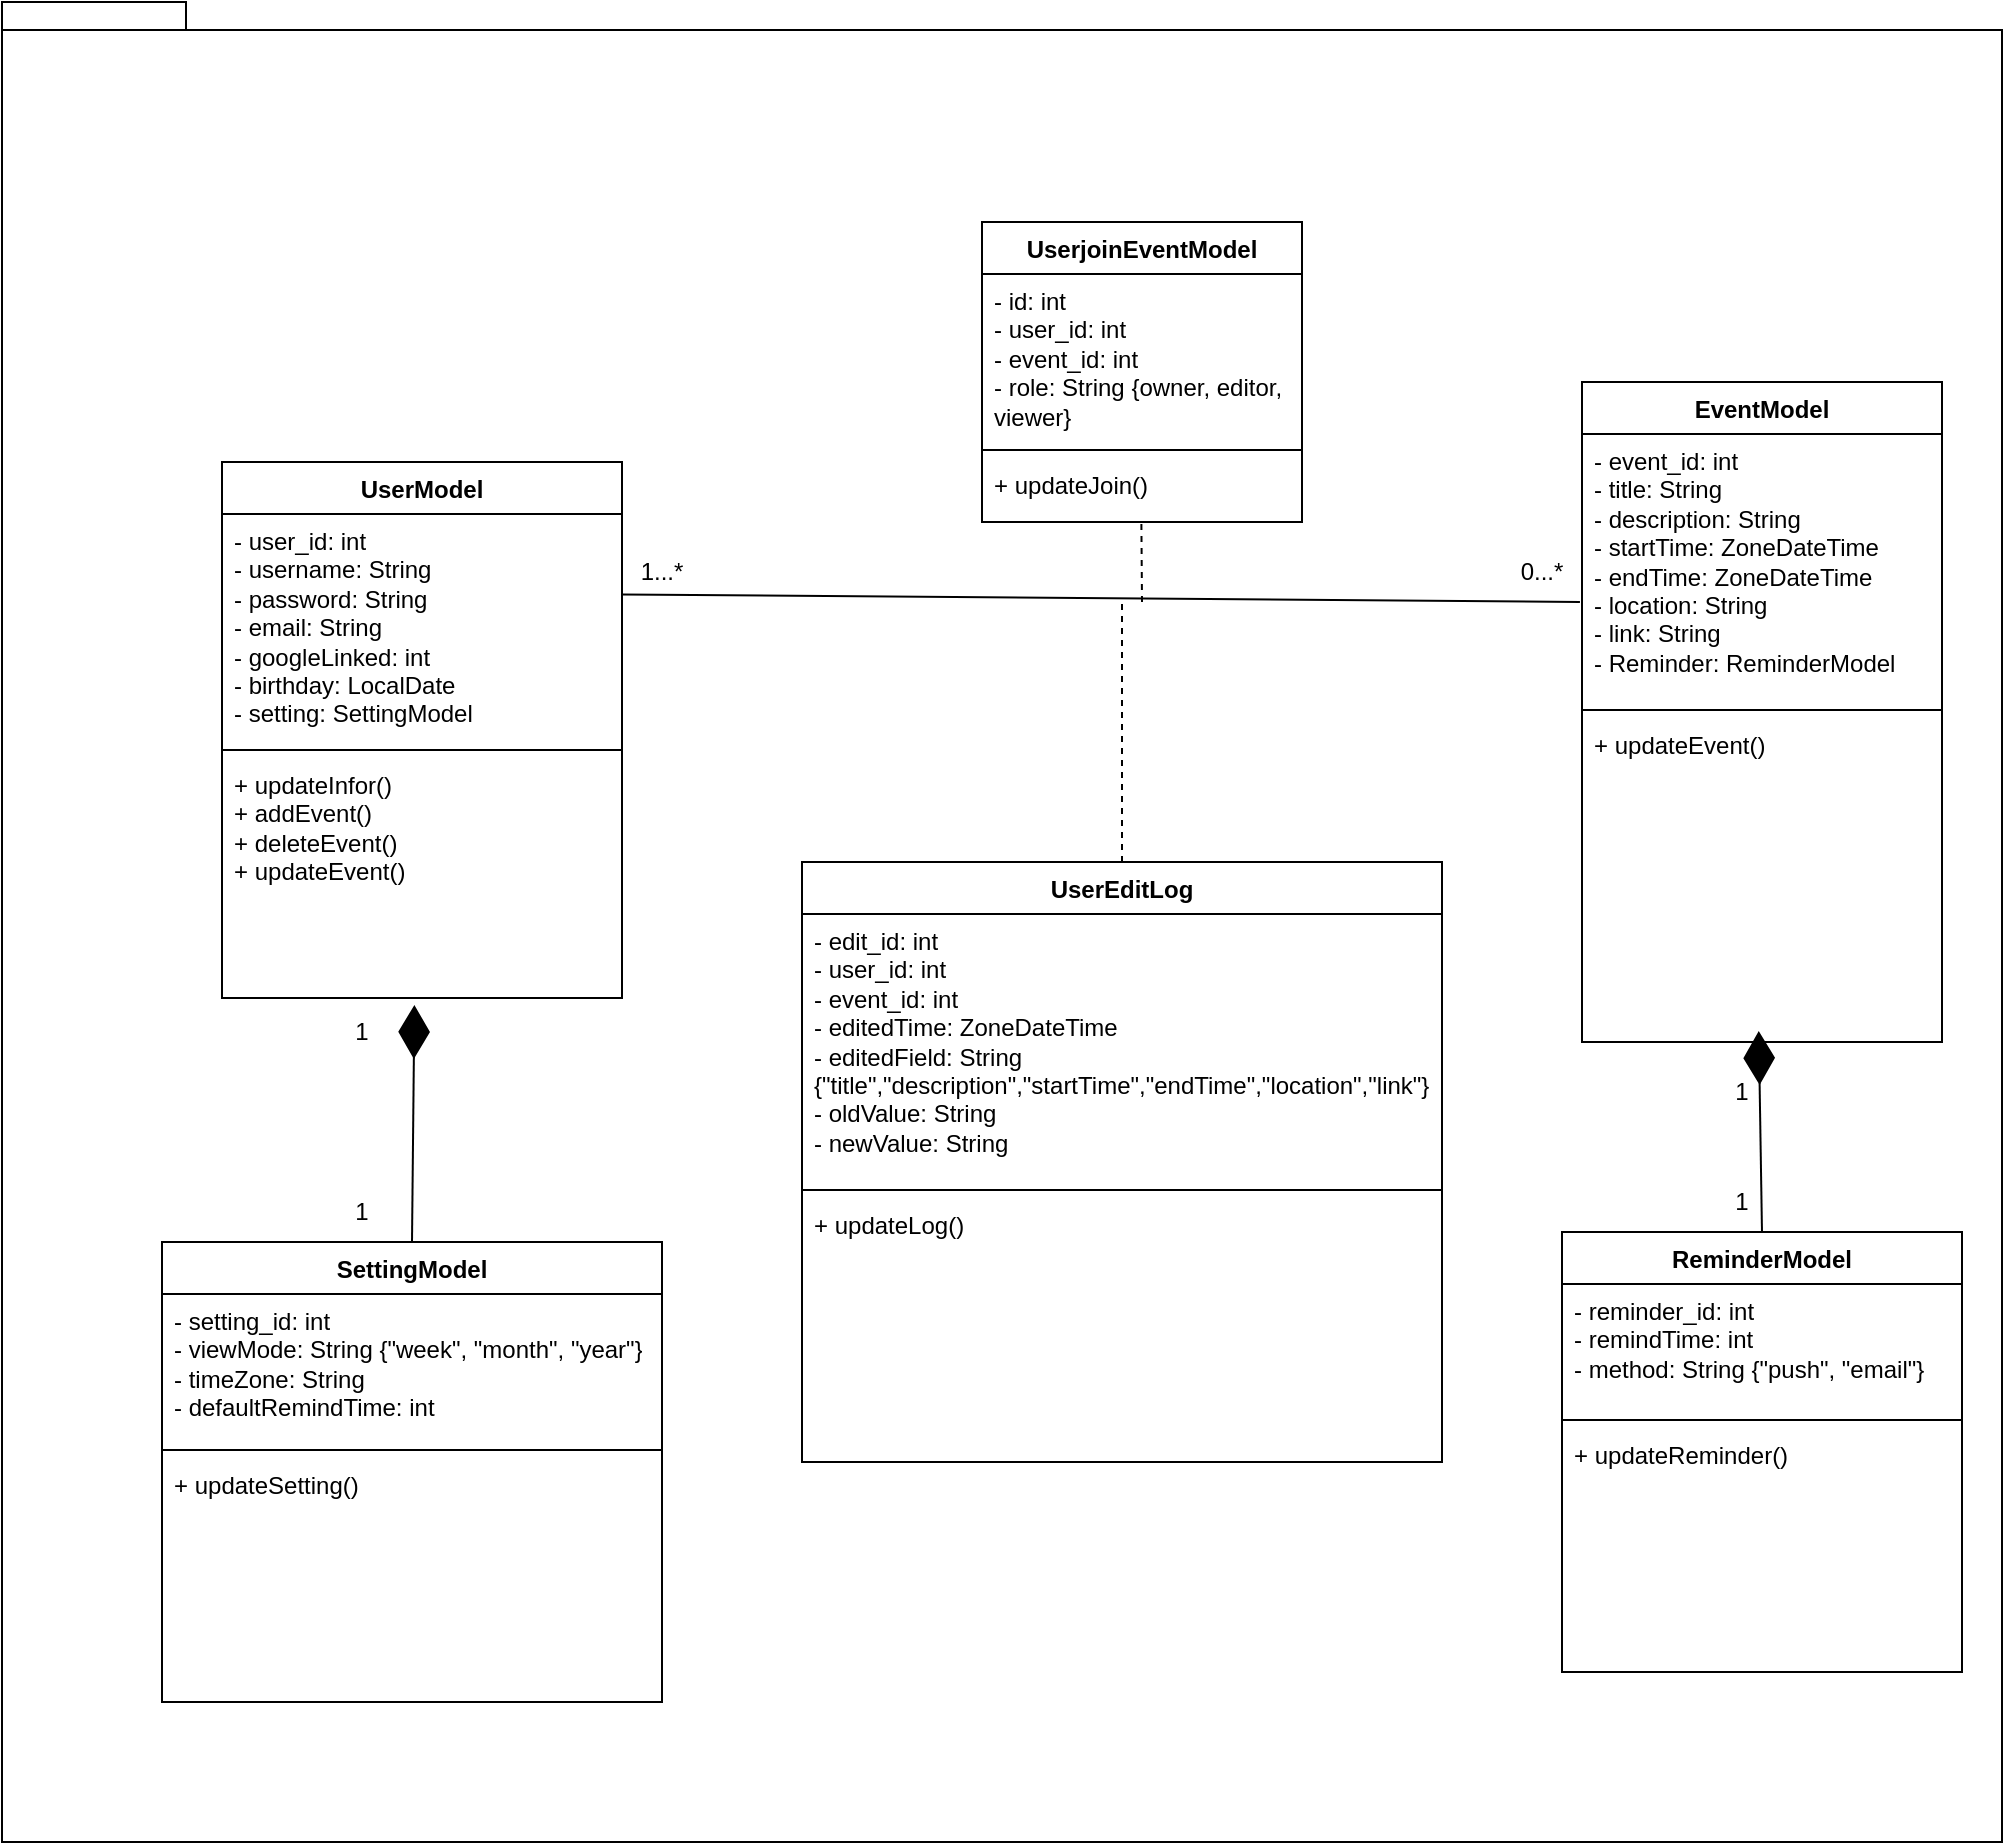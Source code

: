 <mxfile version="27.0.9">
  <diagram name="Trang-1" id="HicUJqY4BSNGrv9rqQwd">
    <mxGraphModel dx="1516" dy="1950" grid="1" gridSize="10" guides="1" tooltips="1" connect="1" arrows="1" fold="1" page="1" pageScale="1" pageWidth="827" pageHeight="1169" math="0" shadow="0" adaptiveColors="simple">
      <root>
        <mxCell id="0" />
        <mxCell id="1" parent="0" />
        <mxCell id="gEbOzgG66HOt_zcKLP9L-1" value="" style="shape=folder;fontStyle=1;spacingTop=10;tabWidth=40;tabHeight=14;tabPosition=left;html=1;whiteSpace=wrap;" vertex="1" parent="1">
          <mxGeometry x="420" y="-30" width="1000" height="920" as="geometry" />
        </mxCell>
        <mxCell id="gEbOzgG66HOt_zcKLP9L-2" value="UserModel" style="swimlane;fontStyle=1;align=center;verticalAlign=top;childLayout=stackLayout;horizontal=1;startSize=26;horizontalStack=0;resizeParent=1;resizeParentMax=0;resizeLast=0;collapsible=1;marginBottom=0;whiteSpace=wrap;html=1;" vertex="1" parent="1">
          <mxGeometry x="530" y="200" width="200" height="268" as="geometry" />
        </mxCell>
        <mxCell id="gEbOzgG66HOt_zcKLP9L-3" value="- user_id: int&lt;div&gt;- username: String&lt;/div&gt;&lt;div&gt;- password: String&lt;/div&gt;&lt;div&gt;- email: String&lt;/div&gt;&lt;div&gt;- googleLinked: int&lt;/div&gt;&lt;div&gt;- birthday: LocalDate&lt;/div&gt;&lt;div&gt;- setting: SettingModel&lt;/div&gt;&lt;div&gt;&lt;br&gt;&lt;/div&gt;&lt;div&gt;&lt;br&gt;&lt;/div&gt;" style="text;strokeColor=none;fillColor=none;align=left;verticalAlign=top;spacingLeft=4;spacingRight=4;overflow=hidden;rotatable=0;points=[[0,0.5],[1,0.5]];portConstraint=eastwest;whiteSpace=wrap;html=1;" vertex="1" parent="gEbOzgG66HOt_zcKLP9L-2">
          <mxGeometry y="26" width="200" height="114" as="geometry" />
        </mxCell>
        <mxCell id="gEbOzgG66HOt_zcKLP9L-4" value="" style="line;strokeWidth=1;fillColor=none;align=left;verticalAlign=middle;spacingTop=-1;spacingLeft=3;spacingRight=3;rotatable=0;labelPosition=right;points=[];portConstraint=eastwest;strokeColor=inherit;" vertex="1" parent="gEbOzgG66HOt_zcKLP9L-2">
          <mxGeometry y="140" width="200" height="8" as="geometry" />
        </mxCell>
        <mxCell id="gEbOzgG66HOt_zcKLP9L-5" value="+ updateInfor()&lt;div&gt;+ addEvent()&lt;/div&gt;&lt;div&gt;+ deleteEvent()&lt;/div&gt;&lt;div&gt;+ updateEvent()&lt;/div&gt;&lt;div&gt;&lt;br&gt;&lt;/div&gt;&lt;div&gt;&lt;br&gt;&lt;/div&gt;" style="text;strokeColor=none;fillColor=none;align=left;verticalAlign=top;spacingLeft=4;spacingRight=4;overflow=hidden;rotatable=0;points=[[0,0.5],[1,0.5]];portConstraint=eastwest;whiteSpace=wrap;html=1;" vertex="1" parent="gEbOzgG66HOt_zcKLP9L-2">
          <mxGeometry y="148" width="200" height="120" as="geometry" />
        </mxCell>
        <mxCell id="gEbOzgG66HOt_zcKLP9L-6" value="SettingModel" style="swimlane;fontStyle=1;align=center;verticalAlign=top;childLayout=stackLayout;horizontal=1;startSize=26;horizontalStack=0;resizeParent=1;resizeParentMax=0;resizeLast=0;collapsible=1;marginBottom=0;whiteSpace=wrap;html=1;" vertex="1" parent="1">
          <mxGeometry x="500" y="590" width="250" height="230" as="geometry" />
        </mxCell>
        <mxCell id="gEbOzgG66HOt_zcKLP9L-7" value="&lt;div&gt;- setting_id: int&lt;/div&gt;&lt;div&gt;- viewMode: String {&quot;week&quot;, &quot;month&quot;, &quot;year&quot;}&lt;/div&gt;&lt;div&gt;- timeZone: String&lt;/div&gt;&lt;div&gt;- defaultRemindTime: int&lt;/div&gt;" style="text;strokeColor=none;fillColor=none;align=left;verticalAlign=top;spacingLeft=4;spacingRight=4;overflow=hidden;rotatable=0;points=[[0,0.5],[1,0.5]];portConstraint=eastwest;whiteSpace=wrap;html=1;" vertex="1" parent="gEbOzgG66HOt_zcKLP9L-6">
          <mxGeometry y="26" width="250" height="74" as="geometry" />
        </mxCell>
        <mxCell id="gEbOzgG66HOt_zcKLP9L-8" value="" style="line;strokeWidth=1;fillColor=none;align=left;verticalAlign=middle;spacingTop=-1;spacingLeft=3;spacingRight=3;rotatable=0;labelPosition=right;points=[];portConstraint=eastwest;strokeColor=inherit;" vertex="1" parent="gEbOzgG66HOt_zcKLP9L-6">
          <mxGeometry y="100" width="250" height="8" as="geometry" />
        </mxCell>
        <mxCell id="gEbOzgG66HOt_zcKLP9L-9" value="+ updateSetting()" style="text;strokeColor=none;fillColor=none;align=left;verticalAlign=top;spacingLeft=4;spacingRight=4;overflow=hidden;rotatable=0;points=[[0,0.5],[1,0.5]];portConstraint=eastwest;whiteSpace=wrap;html=1;" vertex="1" parent="gEbOzgG66HOt_zcKLP9L-6">
          <mxGeometry y="108" width="250" height="122" as="geometry" />
        </mxCell>
        <mxCell id="gEbOzgG66HOt_zcKLP9L-10" value="EventModel" style="swimlane;fontStyle=1;align=center;verticalAlign=top;childLayout=stackLayout;horizontal=1;startSize=26;horizontalStack=0;resizeParent=1;resizeParentMax=0;resizeLast=0;collapsible=1;marginBottom=0;whiteSpace=wrap;html=1;" vertex="1" parent="1">
          <mxGeometry x="1210" y="160" width="180" height="330" as="geometry" />
        </mxCell>
        <mxCell id="gEbOzgG66HOt_zcKLP9L-11" value="- event_id: int&lt;div&gt;- title: String&lt;/div&gt;&lt;div&gt;- description: String&lt;/div&gt;&lt;div&gt;- startTime: ZoneDateTime&lt;/div&gt;&lt;div&gt;- endTime: ZoneDateTime&lt;/div&gt;&lt;div&gt;- location: String&lt;/div&gt;&lt;div&gt;- link: String&lt;/div&gt;&lt;div&gt;- Reminder: ReminderModel&lt;/div&gt;" style="text;strokeColor=none;fillColor=none;align=left;verticalAlign=top;spacingLeft=4;spacingRight=4;overflow=hidden;rotatable=0;points=[[0,0.5],[1,0.5]];portConstraint=eastwest;whiteSpace=wrap;html=1;" vertex="1" parent="gEbOzgG66HOt_zcKLP9L-10">
          <mxGeometry y="26" width="180" height="134" as="geometry" />
        </mxCell>
        <mxCell id="gEbOzgG66HOt_zcKLP9L-12" value="" style="line;strokeWidth=1;fillColor=none;align=left;verticalAlign=middle;spacingTop=-1;spacingLeft=3;spacingRight=3;rotatable=0;labelPosition=right;points=[];portConstraint=eastwest;strokeColor=inherit;" vertex="1" parent="gEbOzgG66HOt_zcKLP9L-10">
          <mxGeometry y="160" width="180" height="8" as="geometry" />
        </mxCell>
        <mxCell id="gEbOzgG66HOt_zcKLP9L-13" value="+ updateEvent()" style="text;strokeColor=none;fillColor=none;align=left;verticalAlign=top;spacingLeft=4;spacingRight=4;overflow=hidden;rotatable=0;points=[[0,0.5],[1,0.5]];portConstraint=eastwest;whiteSpace=wrap;html=1;" vertex="1" parent="gEbOzgG66HOt_zcKLP9L-10">
          <mxGeometry y="168" width="180" height="162" as="geometry" />
        </mxCell>
        <mxCell id="gEbOzgG66HOt_zcKLP9L-14" value="ReminderModel" style="swimlane;fontStyle=1;align=center;verticalAlign=top;childLayout=stackLayout;horizontal=1;startSize=26;horizontalStack=0;resizeParent=1;resizeParentMax=0;resizeLast=0;collapsible=1;marginBottom=0;whiteSpace=wrap;html=1;" vertex="1" parent="1">
          <mxGeometry x="1200" y="585" width="200" height="220" as="geometry" />
        </mxCell>
        <mxCell id="gEbOzgG66HOt_zcKLP9L-15" value="- reminder_id: int&lt;div&gt;- remindTime: int&lt;/div&gt;&lt;div&gt;- method: String {&quot;push&quot;, &quot;email&quot;}&lt;/div&gt;&lt;div&gt;&lt;br&gt;&lt;/div&gt;&lt;div&gt;&lt;br&gt;&lt;/div&gt;" style="text;strokeColor=none;fillColor=none;align=left;verticalAlign=top;spacingLeft=4;spacingRight=4;overflow=hidden;rotatable=0;points=[[0,0.5],[1,0.5]];portConstraint=eastwest;whiteSpace=wrap;html=1;" vertex="1" parent="gEbOzgG66HOt_zcKLP9L-14">
          <mxGeometry y="26" width="200" height="64" as="geometry" />
        </mxCell>
        <mxCell id="gEbOzgG66HOt_zcKLP9L-16" value="" style="line;strokeWidth=1;fillColor=none;align=left;verticalAlign=middle;spacingTop=-1;spacingLeft=3;spacingRight=3;rotatable=0;labelPosition=right;points=[];portConstraint=eastwest;strokeColor=inherit;" vertex="1" parent="gEbOzgG66HOt_zcKLP9L-14">
          <mxGeometry y="90" width="200" height="8" as="geometry" />
        </mxCell>
        <mxCell id="gEbOzgG66HOt_zcKLP9L-17" value="+ updateReminder()" style="text;strokeColor=none;fillColor=none;align=left;verticalAlign=top;spacingLeft=4;spacingRight=4;overflow=hidden;rotatable=0;points=[[0,0.5],[1,0.5]];portConstraint=eastwest;whiteSpace=wrap;html=1;" vertex="1" parent="gEbOzgG66HOt_zcKLP9L-14">
          <mxGeometry y="98" width="200" height="122" as="geometry" />
        </mxCell>
        <mxCell id="gEbOzgG66HOt_zcKLP9L-18" value="UserjoinEventModel" style="swimlane;fontStyle=1;align=center;verticalAlign=top;childLayout=stackLayout;horizontal=1;startSize=26;horizontalStack=0;resizeParent=1;resizeParentMax=0;resizeLast=0;collapsible=1;marginBottom=0;whiteSpace=wrap;html=1;" vertex="1" parent="1">
          <mxGeometry x="910" y="80" width="160" height="150" as="geometry" />
        </mxCell>
        <mxCell id="gEbOzgG66HOt_zcKLP9L-19" value="&lt;div&gt;- id: int&lt;/div&gt;&lt;div&gt;- user_id: int&lt;/div&gt;&lt;div&gt;- event_id: int&lt;/div&gt;&lt;div&gt;- role: String {owner, editor, viewer}&lt;/div&gt;" style="text;strokeColor=none;fillColor=none;align=left;verticalAlign=top;spacingLeft=4;spacingRight=4;overflow=hidden;rotatable=0;points=[[0,0.5],[1,0.5]];portConstraint=eastwest;whiteSpace=wrap;html=1;" vertex="1" parent="gEbOzgG66HOt_zcKLP9L-18">
          <mxGeometry y="26" width="160" height="84" as="geometry" />
        </mxCell>
        <mxCell id="gEbOzgG66HOt_zcKLP9L-20" value="" style="line;strokeWidth=1;fillColor=none;align=left;verticalAlign=middle;spacingTop=-1;spacingLeft=3;spacingRight=3;rotatable=0;labelPosition=right;points=[];portConstraint=eastwest;strokeColor=inherit;" vertex="1" parent="gEbOzgG66HOt_zcKLP9L-18">
          <mxGeometry y="110" width="160" height="8" as="geometry" />
        </mxCell>
        <mxCell id="gEbOzgG66HOt_zcKLP9L-21" value="+ updateJoin()" style="text;strokeColor=none;fillColor=none;align=left;verticalAlign=top;spacingLeft=4;spacingRight=4;overflow=hidden;rotatable=0;points=[[0,0.5],[1,0.5]];portConstraint=eastwest;whiteSpace=wrap;html=1;" vertex="1" parent="gEbOzgG66HOt_zcKLP9L-18">
          <mxGeometry y="118" width="160" height="32" as="geometry" />
        </mxCell>
        <mxCell id="gEbOzgG66HOt_zcKLP9L-22" value="UserEditLog" style="swimlane;fontStyle=1;align=center;verticalAlign=top;childLayout=stackLayout;horizontal=1;startSize=26;horizontalStack=0;resizeParent=1;resizeParentMax=0;resizeLast=0;collapsible=1;marginBottom=0;whiteSpace=wrap;html=1;" vertex="1" parent="1">
          <mxGeometry x="820" y="400" width="320" height="300" as="geometry" />
        </mxCell>
        <mxCell id="gEbOzgG66HOt_zcKLP9L-23" value="&lt;div&gt;- edit_id: int&lt;/div&gt;&lt;div&gt;- user_id: int&lt;/div&gt;&lt;div&gt;- event_id: int&lt;/div&gt;&lt;div&gt;- editedTime: ZoneDateTime&lt;/div&gt;&lt;div&gt;- editedField: String {&quot;title&quot;,&quot;description&quot;,&quot;startTime&quot;,&quot;endTime&quot;,&quot;location&quot;,&quot;link&quot;}&lt;/div&gt;&lt;div&gt;- oldValue: String&lt;/div&gt;&lt;div&gt;- newValue: String&lt;/div&gt;" style="text;strokeColor=none;fillColor=none;align=left;verticalAlign=top;spacingLeft=4;spacingRight=4;overflow=hidden;rotatable=0;points=[[0,0.5],[1,0.5]];portConstraint=eastwest;whiteSpace=wrap;html=1;" vertex="1" parent="gEbOzgG66HOt_zcKLP9L-22">
          <mxGeometry y="26" width="320" height="134" as="geometry" />
        </mxCell>
        <mxCell id="gEbOzgG66HOt_zcKLP9L-24" value="" style="line;strokeWidth=1;fillColor=none;align=left;verticalAlign=middle;spacingTop=-1;spacingLeft=3;spacingRight=3;rotatable=0;labelPosition=right;points=[];portConstraint=eastwest;strokeColor=inherit;" vertex="1" parent="gEbOzgG66HOt_zcKLP9L-22">
          <mxGeometry y="160" width="320" height="8" as="geometry" />
        </mxCell>
        <mxCell id="gEbOzgG66HOt_zcKLP9L-25" value="+ updateLog()" style="text;strokeColor=none;fillColor=none;align=left;verticalAlign=top;spacingLeft=4;spacingRight=4;overflow=hidden;rotatable=0;points=[[0,0.5],[1,0.5]];portConstraint=eastwest;whiteSpace=wrap;html=1;" vertex="1" parent="gEbOzgG66HOt_zcKLP9L-22">
          <mxGeometry y="168" width="320" height="132" as="geometry" />
        </mxCell>
        <mxCell id="gEbOzgG66HOt_zcKLP9L-39" value="" style="endArrow=diamondThin;endFill=1;endSize=24;html=1;rounded=0;exitX=0.5;exitY=0;exitDx=0;exitDy=0;entryX=0.481;entryY=1.029;entryDx=0;entryDy=0;entryPerimeter=0;" edge="1" parent="1" source="gEbOzgG66HOt_zcKLP9L-6" target="gEbOzgG66HOt_zcKLP9L-5">
          <mxGeometry width="160" relative="1" as="geometry">
            <mxPoint x="680" y="660" as="sourcePoint" />
            <mxPoint x="840" y="660" as="targetPoint" />
          </mxGeometry>
        </mxCell>
        <mxCell id="gEbOzgG66HOt_zcKLP9L-40" value="1" style="text;html=1;align=center;verticalAlign=middle;whiteSpace=wrap;rounded=0;" vertex="1" parent="1">
          <mxGeometry x="570" y="470" width="60" height="30" as="geometry" />
        </mxCell>
        <mxCell id="gEbOzgG66HOt_zcKLP9L-42" value="1" style="text;html=1;align=center;verticalAlign=middle;whiteSpace=wrap;rounded=0;" vertex="1" parent="1">
          <mxGeometry x="570" y="560" width="60" height="30" as="geometry" />
        </mxCell>
        <mxCell id="gEbOzgG66HOt_zcKLP9L-44" value="" style="endArrow=diamondThin;endFill=1;endSize=24;html=1;rounded=0;exitX=0.5;exitY=0;exitDx=0;exitDy=0;entryX=0.491;entryY=0.966;entryDx=0;entryDy=0;entryPerimeter=0;" edge="1" parent="1" source="gEbOzgG66HOt_zcKLP9L-14" target="gEbOzgG66HOt_zcKLP9L-13">
          <mxGeometry width="160" relative="1" as="geometry">
            <mxPoint x="1300" y="555" as="sourcePoint" />
            <mxPoint x="1297" y="461" as="targetPoint" />
          </mxGeometry>
        </mxCell>
        <mxCell id="gEbOzgG66HOt_zcKLP9L-46" value="1" style="text;html=1;align=center;verticalAlign=middle;whiteSpace=wrap;rounded=0;" vertex="1" parent="1">
          <mxGeometry x="1260" y="555" width="60" height="30" as="geometry" />
        </mxCell>
        <mxCell id="gEbOzgG66HOt_zcKLP9L-52" value="" style="endArrow=none;html=1;rounded=0;exitX=0.998;exitY=0.408;exitDx=0;exitDy=0;exitPerimeter=0;entryX=-0.008;entryY=0.599;entryDx=0;entryDy=0;entryPerimeter=0;" edge="1" parent="1">
          <mxGeometry width="50" height="50" relative="1" as="geometry">
            <mxPoint x="730.0" y="266.242" as="sourcePoint" />
            <mxPoint x="1208.96" y="269.996" as="targetPoint" />
          </mxGeometry>
        </mxCell>
        <mxCell id="gEbOzgG66HOt_zcKLP9L-54" value="0...*" style="text;html=1;align=center;verticalAlign=middle;whiteSpace=wrap;rounded=0;" vertex="1" parent="1">
          <mxGeometry x="1160" y="240" width="60" height="30" as="geometry" />
        </mxCell>
        <mxCell id="gEbOzgG66HOt_zcKLP9L-55" value="1...*" style="text;html=1;align=center;verticalAlign=middle;whiteSpace=wrap;rounded=0;" vertex="1" parent="1">
          <mxGeometry x="720" y="240" width="60" height="30" as="geometry" />
        </mxCell>
        <mxCell id="gEbOzgG66HOt_zcKLP9L-56" value="" style="endArrow=none;dashed=1;html=1;rounded=0;entryX=0.498;entryY=0.955;entryDx=0;entryDy=0;entryPerimeter=0;" edge="1" parent="1" target="gEbOzgG66HOt_zcKLP9L-21">
          <mxGeometry width="50" height="50" relative="1" as="geometry">
            <mxPoint x="990" y="270" as="sourcePoint" />
            <mxPoint x="1020" y="380" as="targetPoint" />
          </mxGeometry>
        </mxCell>
        <mxCell id="gEbOzgG66HOt_zcKLP9L-60" value="" style="endArrow=none;dashed=1;html=1;rounded=0;exitX=0.5;exitY=0;exitDx=0;exitDy=0;" edge="1" parent="1" source="gEbOzgG66HOt_zcKLP9L-22">
          <mxGeometry width="50" height="50" relative="1" as="geometry">
            <mxPoint x="1000" y="311" as="sourcePoint" />
            <mxPoint x="980" y="270" as="targetPoint" />
          </mxGeometry>
        </mxCell>
        <mxCell id="gEbOzgG66HOt_zcKLP9L-61" value="1" style="text;html=1;align=center;verticalAlign=middle;whiteSpace=wrap;rounded=0;" vertex="1" parent="1">
          <mxGeometry x="1260" y="500" width="60" height="30" as="geometry" />
        </mxCell>
      </root>
    </mxGraphModel>
  </diagram>
</mxfile>
